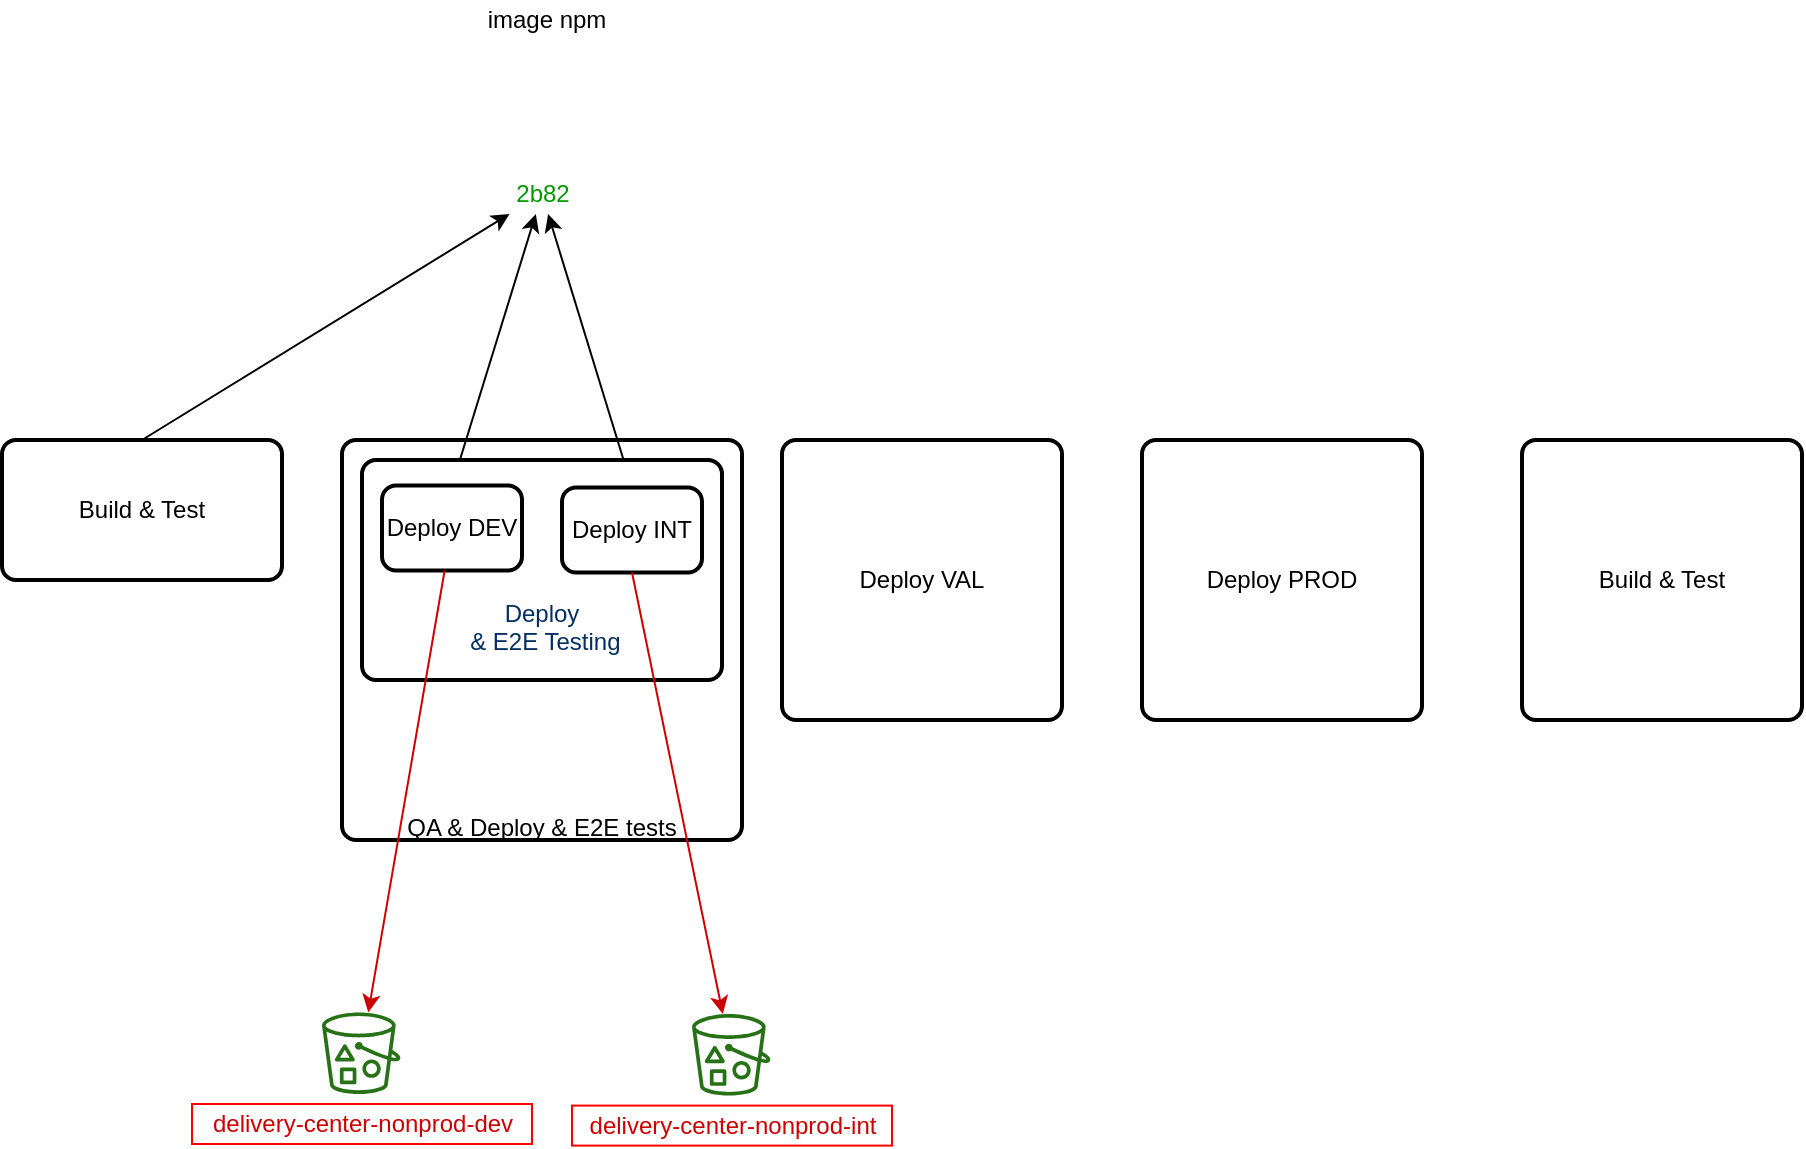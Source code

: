 <mxfile version="12.5.4" type="github">
  <diagram id="Ht1M8jgEwFfnCIfOTk4-" name="pipeline occ dashboard web">
    <mxGraphModel dx="990" dy="698" grid="1" gridSize="10" guides="1" tooltips="1" connect="1" arrows="1" fold="1" page="1" pageScale="1" pageWidth="1169" pageHeight="827" math="0" shadow="0">
      <root>
        <mxCell id="0"/>
        <mxCell id="1" parent="0"/>
        <mxCell id="kKz0rua2sB-xFrVkh7uT-1" value="Build &amp;amp; Test" style="rounded=1;whiteSpace=wrap;html=1;absoluteArcSize=1;arcSize=14;strokeWidth=2;" parent="1" vertex="1">
          <mxGeometry x="80" y="380" width="140" height="70" as="geometry"/>
        </mxCell>
        <mxCell id="kKz0rua2sB-xFrVkh7uT-2" value="&lt;br&gt;&lt;br&gt;&lt;br&gt;&lt;br&gt;&lt;br&gt;&lt;br&gt;&lt;br&gt;&lt;br&gt;&lt;br&gt;&lt;br&gt;&lt;br&gt;&lt;br&gt;&lt;br&gt;QA &amp;amp; Deploy &amp;amp; E2E tests&lt;br&gt;" style="rounded=1;whiteSpace=wrap;html=1;absoluteArcSize=1;arcSize=14;strokeWidth=2;align=center;" parent="1" vertex="1">
          <mxGeometry x="250" y="380" width="200" height="200" as="geometry"/>
        </mxCell>
        <mxCell id="kKz0rua2sB-xFrVkh7uT-3" value="Deploy VAL" style="rounded=1;whiteSpace=wrap;html=1;absoluteArcSize=1;arcSize=14;strokeWidth=2;" parent="1" vertex="1">
          <mxGeometry x="470" y="380" width="140" height="140" as="geometry"/>
        </mxCell>
        <mxCell id="kKz0rua2sB-xFrVkh7uT-4" value="Deploy PROD" style="rounded=1;whiteSpace=wrap;html=1;absoluteArcSize=1;arcSize=14;strokeWidth=2;" parent="1" vertex="1">
          <mxGeometry x="650" y="380" width="140" height="140" as="geometry"/>
        </mxCell>
        <mxCell id="kKz0rua2sB-xFrVkh7uT-5" value="Build &amp;amp; Test" style="rounded=1;whiteSpace=wrap;html=1;absoluteArcSize=1;arcSize=14;strokeWidth=2;" parent="1" vertex="1">
          <mxGeometry x="840" y="380" width="140" height="140" as="geometry"/>
        </mxCell>
        <mxCell id="kKz0rua2sB-xFrVkh7uT-11" value="" style="endArrow=classic;html=1;exitX=0.5;exitY=0;exitDx=0;exitDy=0;" parent="1" target="kKz0rua2sB-xFrVkh7uT-32" edge="1" source="kKz0rua2sB-xFrVkh7uT-1">
          <mxGeometry width="50" height="50" relative="1" as="geometry">
            <mxPoint x="170" y="380" as="sourcePoint"/>
            <mxPoint x="334.964" y="270.29" as="targetPoint"/>
          </mxGeometry>
        </mxCell>
        <mxCell id="kKz0rua2sB-xFrVkh7uT-12" value="" style="endArrow=classic;html=1;exitX=0.5;exitY=0;exitDx=0;exitDy=0;" parent="1" source="kKz0rua2sB-xFrVkh7uT-17" target="kKz0rua2sB-xFrVkh7uT-32" edge="1">
          <mxGeometry width="50" height="50" relative="1" as="geometry">
            <mxPoint x="270" y="415" as="sourcePoint"/>
            <mxPoint x="344.829" y="270.29" as="targetPoint"/>
          </mxGeometry>
        </mxCell>
        <mxCell id="kKz0rua2sB-xFrVkh7uT-21" value="" style="endArrow=classic;html=1;exitX=0.5;exitY=0;exitDx=0;exitDy=0;" parent="1" source="kKz0rua2sB-xFrVkh7uT-18" target="kKz0rua2sB-xFrVkh7uT-32" edge="1">
          <mxGeometry width="50" height="50" relative="1" as="geometry">
            <mxPoint x="340" y="380" as="sourcePoint"/>
            <mxPoint x="353.372" y="270.29" as="targetPoint"/>
          </mxGeometry>
        </mxCell>
        <mxCell id="kKz0rua2sB-xFrVkh7uT-28" value="" style="group;strokeColor=none;" parent="1" vertex="1" connectable="0">
          <mxGeometry x="175" y="666.2" width="170" height="65.8" as="geometry"/>
        </mxCell>
        <mxCell id="kKz0rua2sB-xFrVkh7uT-23" value="" style="outlineConnect=0;fontColor=#232F3E;gradientColor=none;fillColor=#277116;strokeColor=#FF0000;dashed=0;verticalLabelPosition=bottom;verticalAlign=top;align=center;html=1;fontSize=12;fontStyle=0;aspect=fixed;pointerEvents=1;shape=mxgraph.aws4.bucket_with_objects;" parent="kKz0rua2sB-xFrVkh7uT-28" vertex="1">
          <mxGeometry x="65" width="39.23" height="40.8" as="geometry"/>
        </mxCell>
        <mxCell id="kKz0rua2sB-xFrVkh7uT-24" value="&lt;font color=&quot;#cc0000&quot;&gt;delivery-center-nonprod-dev&lt;/font&gt;" style="text;html=1;align=center;verticalAlign=middle;resizable=0;points=[];autosize=1;strokeColor=#FF0000;" parent="kKz0rua2sB-xFrVkh7uT-28" vertex="1">
          <mxGeometry y="45.8" width="170" height="20" as="geometry"/>
        </mxCell>
        <mxCell id="kKz0rua2sB-xFrVkh7uT-29" value="" style="group;strokeColor=none;" parent="1" vertex="1" connectable="0">
          <mxGeometry x="360" y="667" width="170" height="65.8" as="geometry"/>
        </mxCell>
        <mxCell id="kKz0rua2sB-xFrVkh7uT-30" value="" style="outlineConnect=0;fontColor=#232F3E;gradientColor=none;fillColor=#277116;strokeColor=#FF0000;dashed=0;verticalLabelPosition=bottom;verticalAlign=top;align=center;html=1;fontSize=12;fontStyle=0;aspect=fixed;pointerEvents=1;shape=mxgraph.aws4.bucket_with_objects;" parent="kKz0rua2sB-xFrVkh7uT-29" vertex="1">
          <mxGeometry x="65" width="39.23" height="40.8" as="geometry"/>
        </mxCell>
        <mxCell id="kKz0rua2sB-xFrVkh7uT-31" value="&lt;font color=&quot;#cc0000&quot;&gt;delivery-center-nonprod-int&lt;/font&gt;" style="text;html=1;align=center;verticalAlign=middle;resizable=0;points=[];autosize=1;strokeColor=#FF0000;" parent="kKz0rua2sB-xFrVkh7uT-29" vertex="1">
          <mxGeometry x="5" y="45.8" width="160" height="20" as="geometry"/>
        </mxCell>
        <mxCell id="kKz0rua2sB-xFrVkh7uT-33" value="" style="group" parent="1" vertex="1" connectable="0">
          <mxGeometry x="320" y="180" width="66.5" height="90.29" as="geometry"/>
        </mxCell>
        <mxCell id="kKz0rua2sB-xFrVkh7uT-19" value="" style="group" parent="kKz0rua2sB-xFrVkh7uT-33" vertex="1" connectable="0">
          <mxGeometry width="66.5" height="90.29" as="geometry"/>
        </mxCell>
        <mxCell id="kKz0rua2sB-xFrVkh7uT-8" value="" style="shape=image;verticalLabelPosition=bottom;labelBackgroundColor=#ffffff;verticalAlign=top;aspect=fixed;imageAspect=0;image=https://cdn3.iconfinder.com/data/icons/social-media-2169/24/social_media_social_media_logo_docker-128.png;" parent="kKz0rua2sB-xFrVkh7uT-19" vertex="1">
          <mxGeometry x="19.75" y="13.16" width="25.5" height="25.5" as="geometry"/>
        </mxCell>
        <mxCell id="kKz0rua2sB-xFrVkh7uT-20" value="" style="group" parent="kKz0rua2sB-xFrVkh7uT-19" vertex="1" connectable="0">
          <mxGeometry x="-3.5" y="-20" width="70" height="90.29" as="geometry"/>
        </mxCell>
        <mxCell id="kKz0rua2sB-xFrVkh7uT-6" value="" style="shape=image;verticalLabelPosition=bottom;labelBackgroundColor=#ffffff;verticalAlign=top;aspect=fixed;imageAspect=0;image=https://www.jfrog.com/confluence/download/attachments/57477233/RTF4X?version=1&amp;modificationDate=1488889895000&amp;api=v2;" parent="kKz0rua2sB-xFrVkh7uT-20" vertex="1">
          <mxGeometry x="3.5" y="20" width="63" height="70.29" as="geometry"/>
        </mxCell>
        <mxCell id="kKz0rua2sB-xFrVkh7uT-9" value="image npm" style="text;html=1;align=center;verticalAlign=middle;resizable=0;points=[];autosize=1;" parent="kKz0rua2sB-xFrVkh7uT-20" vertex="1">
          <mxGeometry width="70" height="20" as="geometry"/>
        </mxCell>
        <mxCell id="kKz0rua2sB-xFrVkh7uT-32" value="&lt;font color=&quot;#009900&quot;&gt;2b82&lt;/font&gt;" style="text;html=1;align=center;verticalAlign=middle;resizable=0;points=[];autosize=1;" parent="kKz0rua2sB-xFrVkh7uT-33" vertex="1">
          <mxGeometry x="10" y="67" width="40" height="20" as="geometry"/>
        </mxCell>
        <mxCell id="38ZJMX979wHWd5QzHKeb-1" value="&lt;span style=&quot;color: rgb(3 , 47 , 98) ; font-family: , &amp;#34;consolas&amp;#34; , &amp;#34;liberation mono&amp;#34; , &amp;#34;menlo&amp;#34; , &amp;#34;courier&amp;#34; , monospace ; white-space: pre ; background-color: rgb(255 , 255 , 255)&quot;&gt;&lt;br/&gt;&lt;br/&gt;&lt;br/&gt;&lt;br&gt;Deploy&lt;br&gt; &amp;amp; E2E Testing&lt;/span&gt;" style="rounded=1;whiteSpace=wrap;html=1;absoluteArcSize=1;arcSize=14;strokeWidth=2;" vertex="1" parent="1">
          <mxGeometry x="260" y="390" width="180" height="110" as="geometry"/>
        </mxCell>
        <mxCell id="kKz0rua2sB-xFrVkh7uT-17" value="Deploy DEV" style="rounded=1;whiteSpace=wrap;html=1;absoluteArcSize=1;arcSize=14;strokeWidth=2;" parent="1" vertex="1">
          <mxGeometry x="270" y="402.75" width="70" height="42.5" as="geometry"/>
        </mxCell>
        <mxCell id="kKz0rua2sB-xFrVkh7uT-18" value="Deploy INT" style="rounded=1;whiteSpace=wrap;html=1;absoluteArcSize=1;arcSize=14;strokeWidth=2;" parent="1" vertex="1">
          <mxGeometry x="360" y="403.75" width="70" height="42.5" as="geometry"/>
        </mxCell>
        <mxCell id="kKz0rua2sB-xFrVkh7uT-34" value="" style="endArrow=classic;html=1;fillColor=#CC0000;strokeColor=#CC0000;" parent="1" source="kKz0rua2sB-xFrVkh7uT-17" target="kKz0rua2sB-xFrVkh7uT-23" edge="1">
          <mxGeometry width="50" height="50" relative="1" as="geometry">
            <mxPoint x="100" y="800" as="sourcePoint"/>
            <mxPoint x="150" y="750" as="targetPoint"/>
          </mxGeometry>
        </mxCell>
        <mxCell id="kKz0rua2sB-xFrVkh7uT-35" value="" style="endArrow=classic;html=1;exitX=0.5;exitY=1;exitDx=0;exitDy=0;fillColor=#CC0000;strokeColor=#CC0000;" parent="1" source="kKz0rua2sB-xFrVkh7uT-18" target="kKz0rua2sB-xFrVkh7uT-30" edge="1">
          <mxGeometry width="50" height="50" relative="1" as="geometry">
            <mxPoint x="311.449" y="446.25" as="sourcePoint"/>
            <mxPoint x="273.017" y="676.24" as="targetPoint"/>
          </mxGeometry>
        </mxCell>
      </root>
    </mxGraphModel>
  </diagram>
</mxfile>
